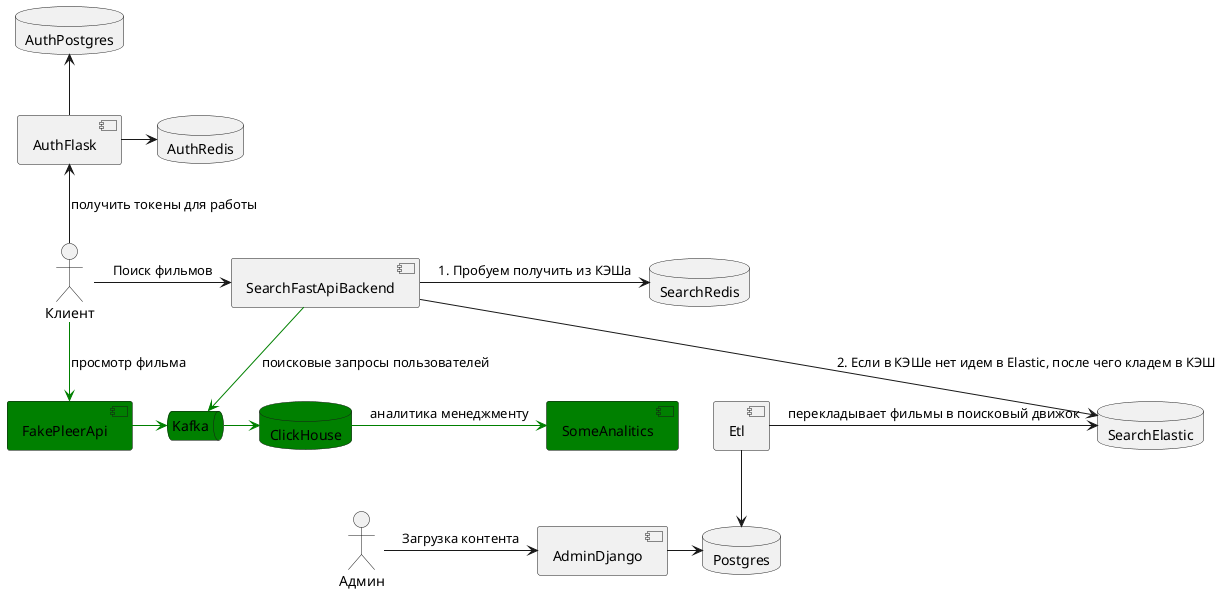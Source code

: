 @startuml

skinparam componentStyle uml2

actor Клиент as Client
actor Админ as Admin

component AdminDjango
database Postgres

component SearchFastApiBackend
component Etl
database SearchElastic
database SearchRedis

component AuthFlask
database AuthRedis
database AuthPostgres

component FakePleerApi #green
queue Kafka #green
database ClickHouse #green
component SomeAnalitics #green

Admin -> AdminDjango: Загрузка контента
AdminDjango -> Postgres

Client -> SearchFastApiBackend: Поиск фильмов
SearchFastApiBackend -> SearchRedis: 1. Пробуем получить из КЭШа
SearchFastApiBackend -down-> SearchElastic: 2. Если в КЭШе нет идем в Elastic, после чего кладем в КЭШ
Etl -down-> Postgres
Etl -> SearchElastic: перекладывает фильмы в поисковый движок

Client -up-> AuthFlask: получить токены для работы
AuthFlask -> AuthRedis
AuthFlask -up-> AuthPostgres

Client -down-> FakePleerApi #green: просмотр фильма
FakePleerApi -> Kafka #green
SearchFastApiBackend -> Kafka #green: поисковые запросы пользователей
Kafka -> ClickHouse #green
ClickHouse -> SomeAnalitics #green: аналитика менеджменту

@enduml